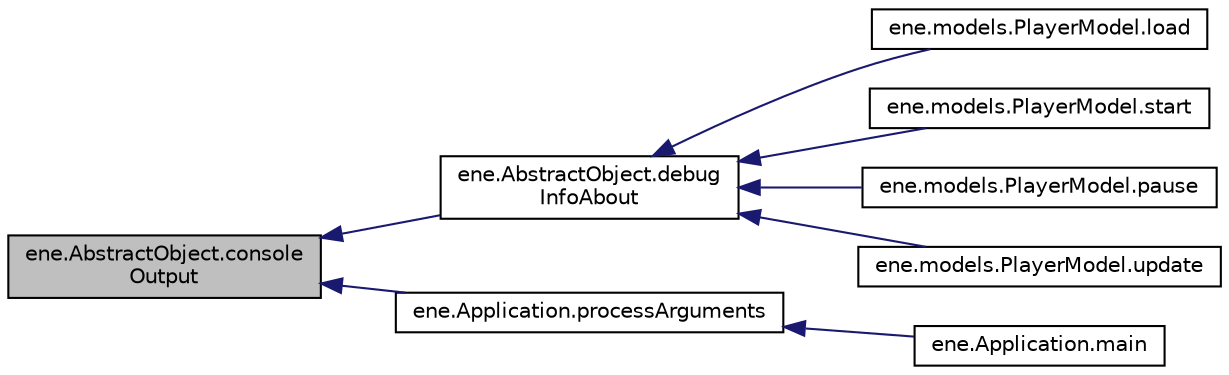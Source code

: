digraph "ene.AbstractObject.consoleOutput"
{
  bgcolor="transparent";
  edge [fontname="Helvetica",fontsize="10",labelfontname="Helvetica",labelfontsize="10"];
  node [fontname="Helvetica",fontsize="10",shape=record];
  rankdir="LR";
  Node1 [label="ene.AbstractObject.console\lOutput",height=0.2,width=0.4,color="black", fillcolor="grey75", style="filled", fontcolor="black"];
  Node1 -> Node2 [dir="back",color="midnightblue",fontsize="10",style="solid",fontname="Helvetica"];
  Node2 [label="ene.AbstractObject.debug\lInfoAbout",height=0.2,width=0.4,color="black",URL="$classene_1_1AbstractObject.html#aff9619cf289ec83735b6c6ca2c12e020"];
  Node2 -> Node3 [dir="back",color="midnightblue",fontsize="10",style="solid",fontname="Helvetica"];
  Node3 [label="ene.models.PlayerModel.load",height=0.2,width=0.4,color="black",URL="$classene_1_1models_1_1PlayerModel.html#a2c4655428b658dee3203787415a516a5"];
  Node2 -> Node4 [dir="back",color="midnightblue",fontsize="10",style="solid",fontname="Helvetica"];
  Node4 [label="ene.models.PlayerModel.start",height=0.2,width=0.4,color="black",URL="$classene_1_1models_1_1PlayerModel.html#a7d0471082171de01773a1da88cb3652d"];
  Node2 -> Node5 [dir="back",color="midnightblue",fontsize="10",style="solid",fontname="Helvetica"];
  Node5 [label="ene.models.PlayerModel.pause",height=0.2,width=0.4,color="black",URL="$classene_1_1models_1_1PlayerModel.html#afdcaa5e17ecdfbccad3ac8e702914e00"];
  Node2 -> Node6 [dir="back",color="midnightblue",fontsize="10",style="solid",fontname="Helvetica"];
  Node6 [label="ene.models.PlayerModel.update",height=0.2,width=0.4,color="black",URL="$classene_1_1models_1_1PlayerModel.html#a108968d6fd2beb7e322bba50028d32b1"];
  Node1 -> Node7 [dir="back",color="midnightblue",fontsize="10",style="solid",fontname="Helvetica"];
  Node7 [label="ene.Application.processArguments",height=0.2,width=0.4,color="black",URL="$classene_1_1Application.html#a096fa8803429fdb43c79cde1705b489f"];
  Node7 -> Node8 [dir="back",color="midnightblue",fontsize="10",style="solid",fontname="Helvetica"];
  Node8 [label="ene.Application.main",height=0.2,width=0.4,color="black",URL="$classene_1_1Application.html#a336bc7b9857591df7cc547781aacbf10"];
}
